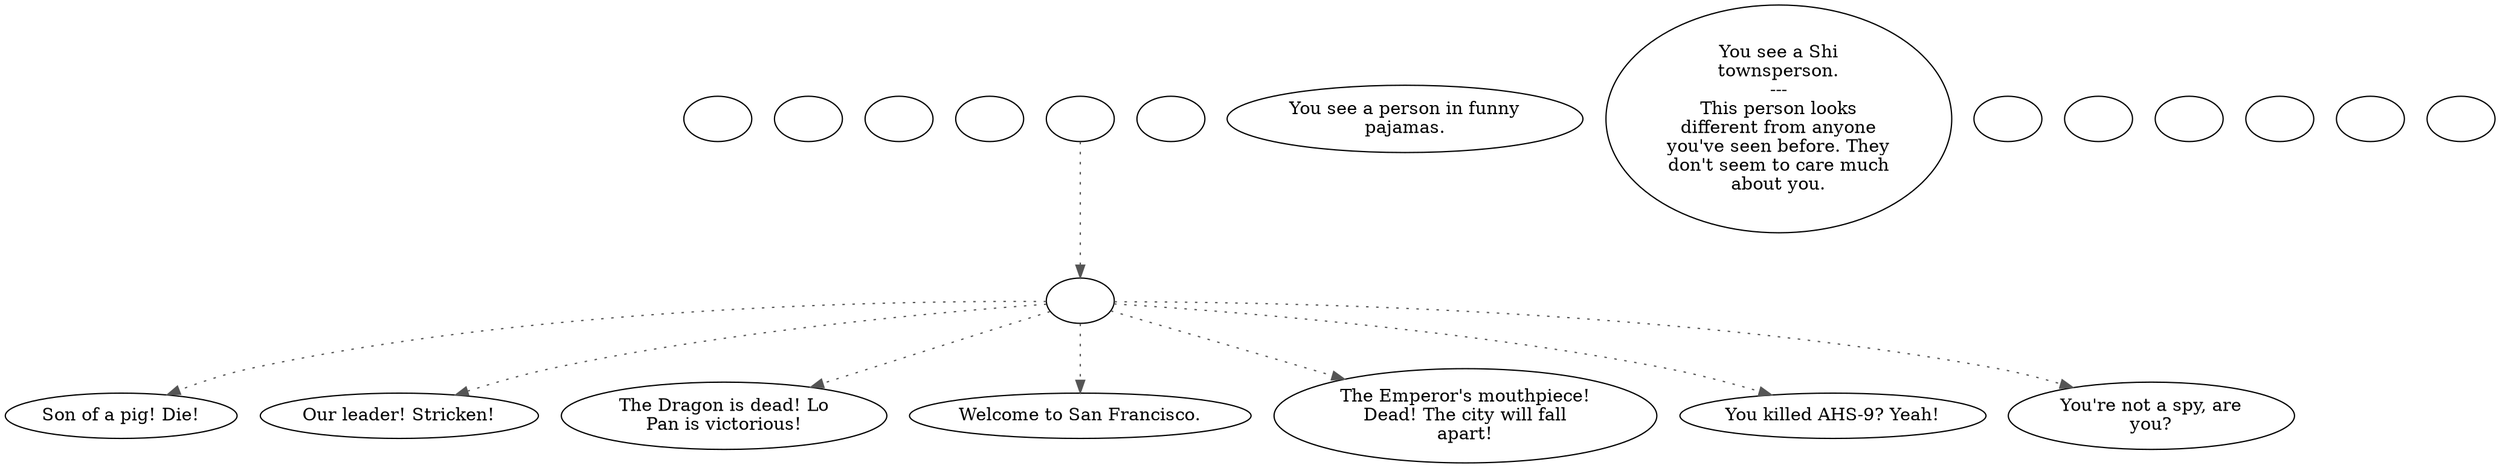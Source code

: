 digraph fcbadpea {
  "checkPartyMembersNearDoor" [style=filled       fillcolor="#FFFFFF"       color="#000000"]
  "checkPartyMembersNearDoor" [label=""]
  "start" [style=filled       fillcolor="#FFFFFF"       color="#000000"]
  "start" [label=""]
  "critter_p_proc" [style=filled       fillcolor="#FFFFFF"       color="#000000"]
  "critter_p_proc" [label=""]
  "pickup_p_proc" [style=filled       fillcolor="#FFFFFF"       color="#000000"]
  "pickup_p_proc" [label=""]
  "talk_p_proc" [style=filled       fillcolor="#FFFFFF"       color="#000000"]
  "talk_p_proc" -> "Node008" [style=dotted color="#555555"]
  "talk_p_proc" -> "Node003" [style=dotted color="#555555"]
  "talk_p_proc" -> "Node004" [style=dotted color="#555555"]
  "talk_p_proc" -> "Node002" [style=dotted color="#555555"]
  "talk_p_proc" -> "Node005" [style=dotted color="#555555"]
  "talk_p_proc" -> "Node007" [style=dotted color="#555555"]
  "talk_p_proc" -> "Node001" [style=dotted color="#555555"]
  "talk_p_proc" [label=""]
  "destroy_p_proc" [style=filled       fillcolor="#FFFFFF"       color="#000000"]
  "destroy_p_proc" [label=""]
  "look_at_p_proc" [style=filled       fillcolor="#FFFFFF"       color="#000000"]
  "look_at_p_proc" [label="You see a person in funny\npajamas."]
  "description_p_proc" [style=filled       fillcolor="#FFFFFF"       color="#000000"]
  "description_p_proc" [label="You see a Shi\ntownsperson.\n---\nThis person looks\ndifferent from anyone\nyou've seen before. They\ndon't seem to care much\nabout you."]
  "use_skill_on_p_proc" [style=filled       fillcolor="#FFFFFF"       color="#000000"]
  "use_skill_on_p_proc" [label=""]
  "damage_p_proc" [style=filled       fillcolor="#FFFFFF"       color="#000000"]
  "damage_p_proc" [label=""]
  "map_enter_p_proc" [style=filled       fillcolor="#FFFFFF"       color="#000000"]
  "map_enter_p_proc" [label=""]
  "timed_event_p_proc" [style=filled       fillcolor="#FFFFFF"       color="#000000"]
  "timed_event_p_proc" -> "talk_p_proc" [style=dotted color="#555555"]
  "timed_event_p_proc" [label=""]
  "push_p_proc" [style=filled       fillcolor="#FFFFFF"       color="#000000"]
  "push_p_proc" [label=""]
  "Node998" [style=filled       fillcolor="#FFFFFF"       color="#000000"]
  "Node998" [label=""]
  "Node999" [style=filled       fillcolor="#FFFFFF"       color="#000000"]
  "Node999" [label=""]
  "Node001" [style=filled       fillcolor="#FFFFFF"       color="#000000"]
  "Node001" [label="You're not a spy, are\nyou?"]
  "Node002" [style=filled       fillcolor="#FFFFFF"       color="#000000"]
  "Node002" [label="Welcome to San Francisco."]
  "Node003" [style=filled       fillcolor="#FFFFFF"       color="#000000"]
  "Node003" [label="Our leader! Stricken!"]
  "Node004" [style=filled       fillcolor="#FFFFFF"       color="#000000"]
  "Node004" [label="The Dragon is dead! Lo\nPan is victorious!"]
  "Node005" [style=filled       fillcolor="#FFFFFF"       color="#000000"]
  "Node005" [label="The Emperor's mouthpiece!\nDead! The city will fall\napart!"]
  "Node007" [style=filled       fillcolor="#FFFFFF"       color="#000000"]
  "Node007" [label="You killed AHS-9? Yeah!"]
  "Node008" [style=filled       fillcolor="#FFFFFF"       color="#000000"]
  "Node008" [label="Son of a pig! Die!"]
}